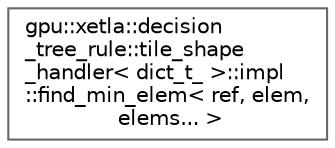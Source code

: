 digraph "Graphical Class Hierarchy"
{
 // LATEX_PDF_SIZE
  bgcolor="transparent";
  edge [fontname=Helvetica,fontsize=10,labelfontname=Helvetica,labelfontsize=10];
  node [fontname=Helvetica,fontsize=10,shape=box,height=0.2,width=0.4];
  rankdir="LR";
  Node0 [id="Node000000",label="gpu::xetla::decision\l_tree_rule::tile_shape\l_handler\< dict_t_ \>::impl\l::find_min_elem\< ref, elem,\l elems... \>",height=0.2,width=0.4,color="grey40", fillcolor="white", style="filled",URL="$structgpu_1_1xetla_1_1decision__tree__rule_1_1tile__shape__handler_1_1impl_1_1find__min__elem_3_8c303bd46b6bdc2a81bce95658bf29a3.html",tooltip=" "];
}
